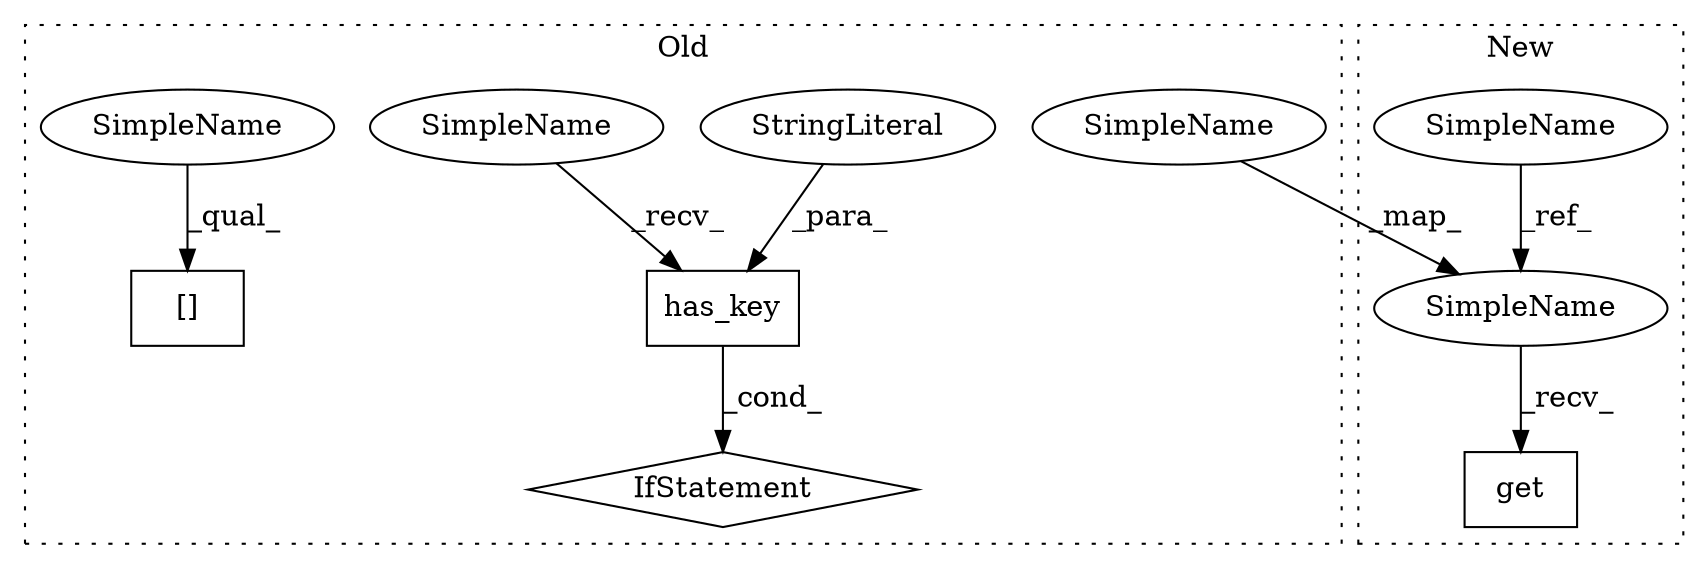 digraph G {
subgraph cluster0 {
1 [label="has_key" a="32" s="2129,2142" l="8,1" shape="box"];
4 [label="[]" a="2" s="2231,2242" l="7,1" shape="box"];
5 [label="IfStatement" a="25" s="2118,2143" l="4,2" shape="diamond"];
6 [label="StringLiteral" a="45" s="2137" l="5" shape="ellipse"];
8 [label="SimpleName" a="42" s="2122" l="6" shape="ellipse"];
9 [label="SimpleName" a="42" s="2164" l="6" shape="ellipse"];
10 [label="SimpleName" a="42" s="2231" l="6" shape="ellipse"];
label = "Old";
style="dotted";
}
subgraph cluster1 {
2 [label="get" a="32" s="2136,2150" l="4,1" shape="box"];
3 [label="SimpleName" a="42" s="2047" l="6" shape="ellipse"];
7 [label="SimpleName" a="42" s="2129" l="6" shape="ellipse"];
label = "New";
style="dotted";
}
1 -> 5 [label="_cond_"];
3 -> 7 [label="_ref_"];
6 -> 1 [label="_para_"];
7 -> 2 [label="_recv_"];
8 -> 1 [label="_recv_"];
9 -> 7 [label="_map_"];
10 -> 4 [label="_qual_"];
}